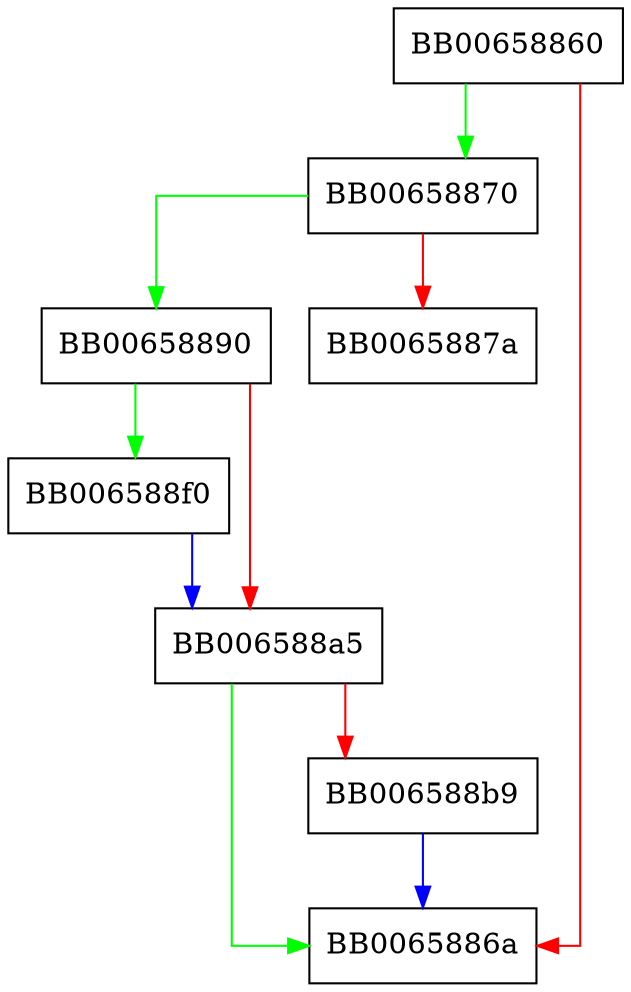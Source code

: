 digraph dir_ctrl {
  node [shape="box"];
  graph [splines=ortho];
  BB00658860 -> BB00658870 [color="green"];
  BB00658860 -> BB0065886a [color="red"];
  BB00658870 -> BB00658890 [color="green"];
  BB00658870 -> BB0065887a [color="red"];
  BB00658890 -> BB006588f0 [color="green"];
  BB00658890 -> BB006588a5 [color="red"];
  BB006588a5 -> BB0065886a [color="green"];
  BB006588a5 -> BB006588b9 [color="red"];
  BB006588b9 -> BB0065886a [color="blue"];
  BB006588f0 -> BB006588a5 [color="blue"];
}